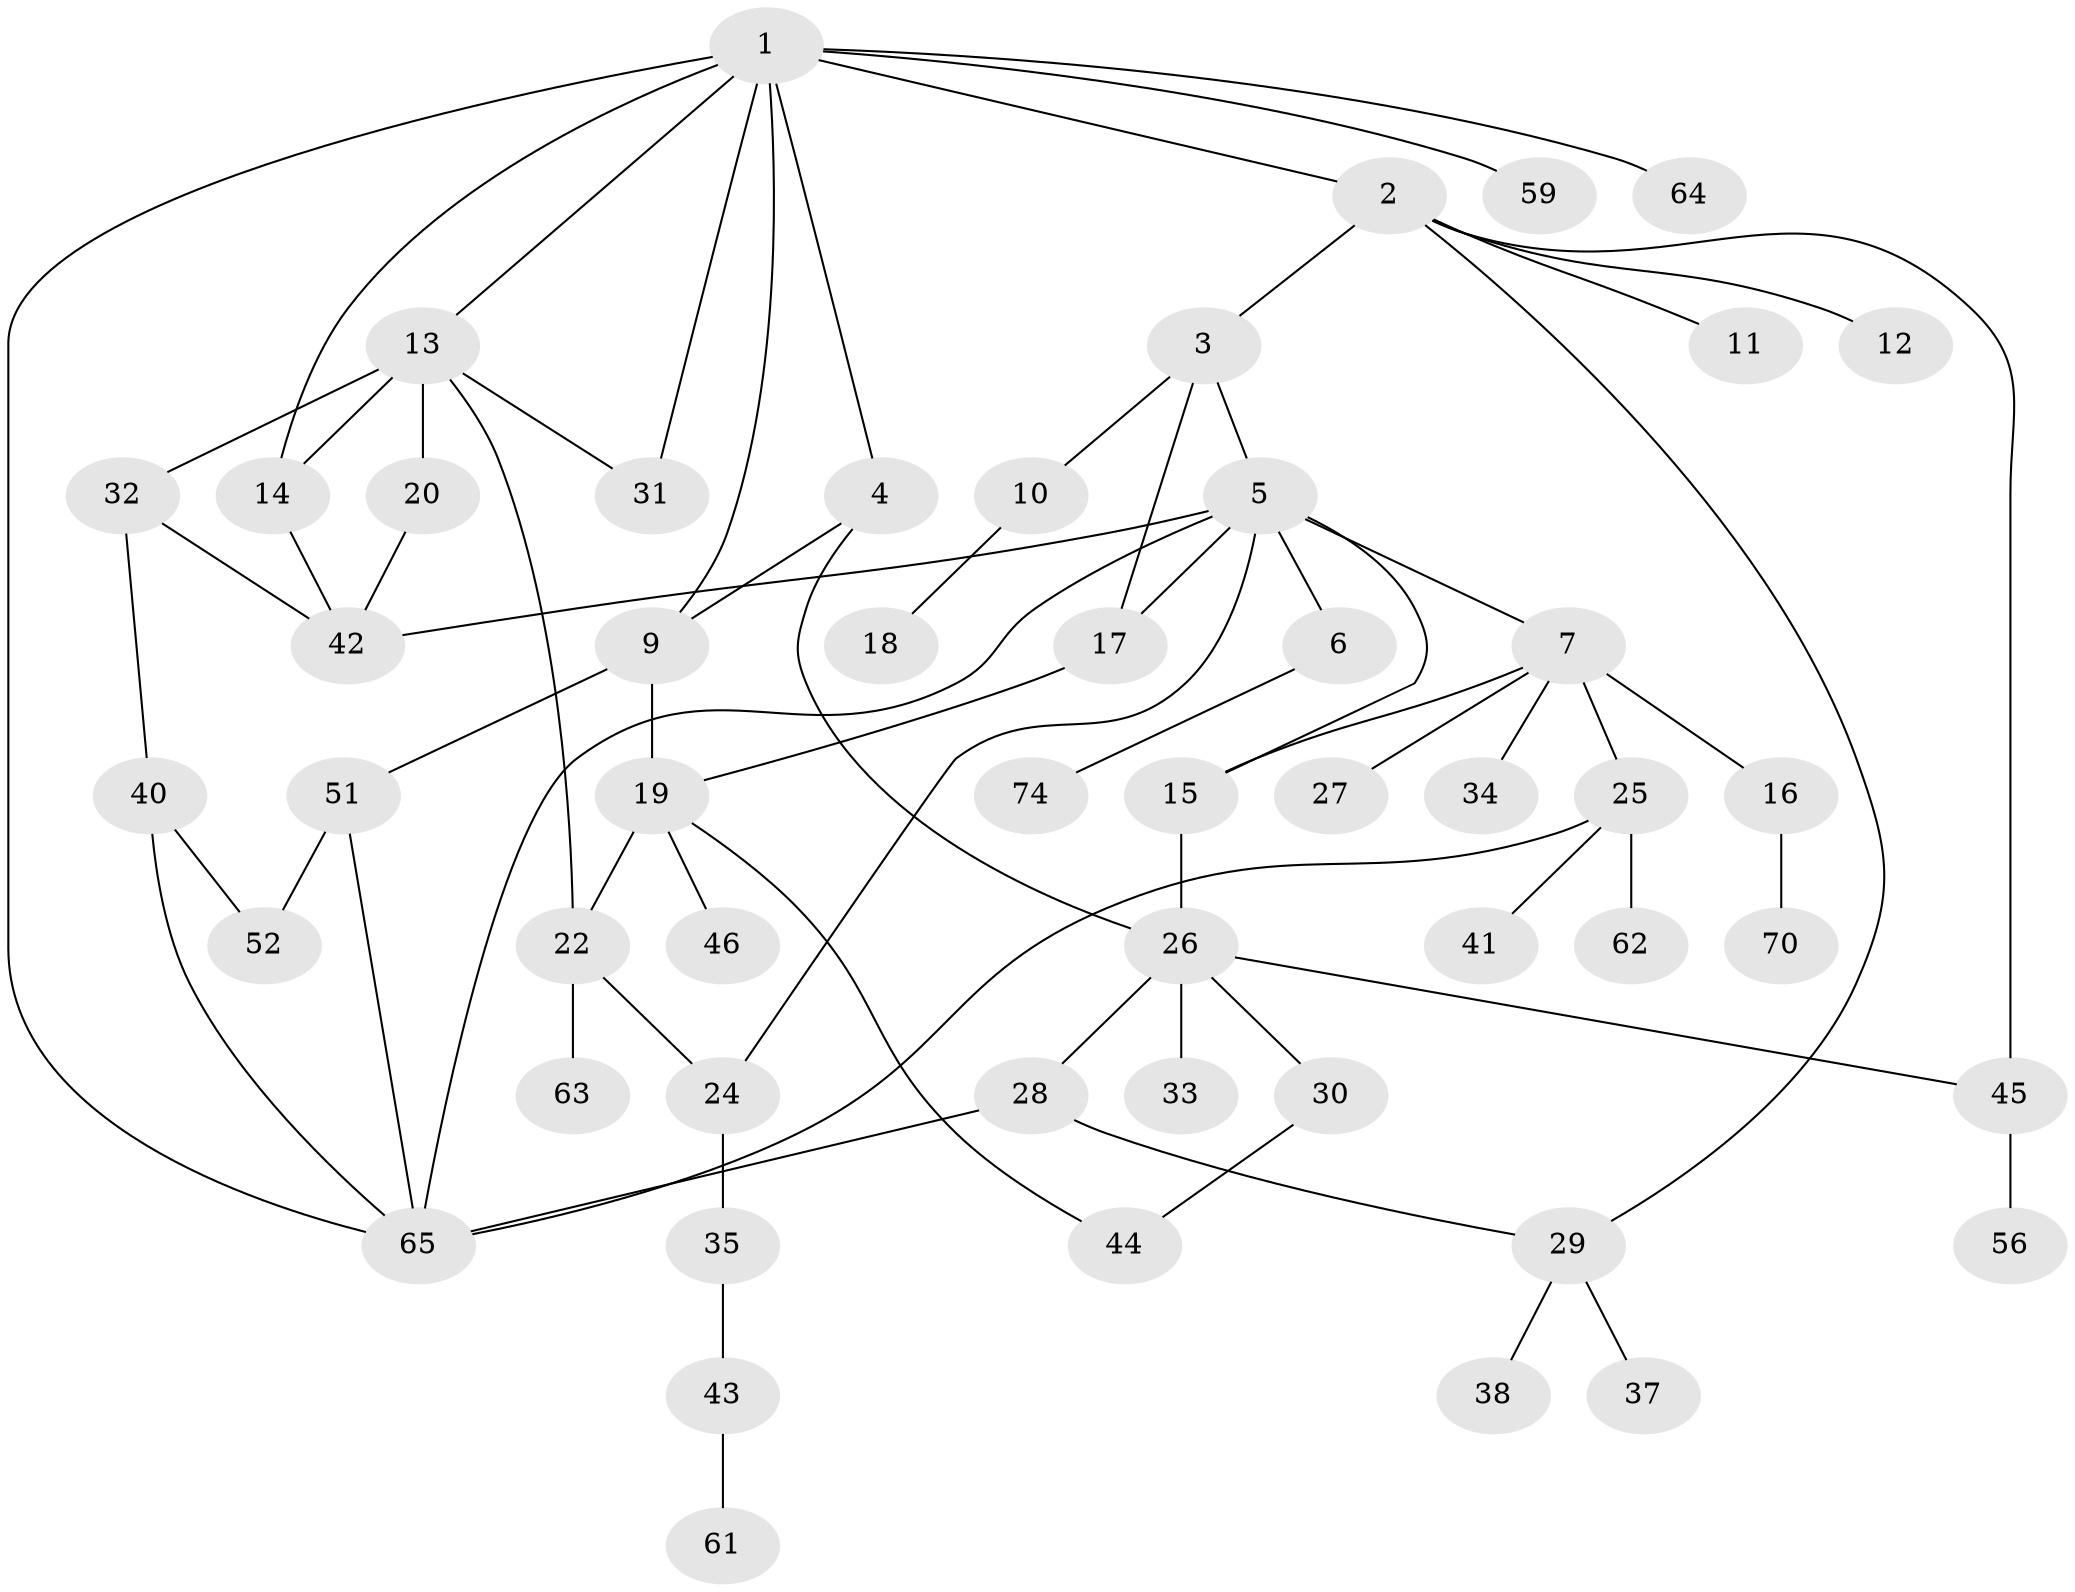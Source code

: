 // original degree distribution, {7: 0.04, 4: 0.14666666666666667, 3: 0.16, 6: 0.04, 2: 0.22666666666666666, 1: 0.3466666666666667, 5: 0.04}
// Generated by graph-tools (version 1.1) at 2025/16/03/04/25 18:16:59]
// undirected, 52 vertices, 72 edges
graph export_dot {
graph [start="1"]
  node [color=gray90,style=filled];
  1 [super="+8"];
  2 [super="+55"];
  3;
  4;
  5 [super="+47+73"];
  6;
  7;
  9;
  10;
  11;
  12;
  13 [super="+23"];
  14 [super="+36+57"];
  15;
  16;
  17 [super="+21+69+72"];
  18;
  19;
  20 [super="+39"];
  22;
  24;
  25 [super="+58"];
  26;
  27;
  28 [super="+71"];
  29;
  30 [super="+48"];
  31 [super="+49"];
  32 [super="+67"];
  33;
  34;
  35;
  37;
  38;
  40;
  41;
  42;
  43;
  44 [super="+60"];
  45;
  46;
  51;
  52 [super="+66"];
  56;
  59;
  61;
  62;
  63;
  64 [super="+68"];
  65;
  70 [super="+75"];
  74;
  1 -- 2;
  1 -- 4;
  1 -- 9;
  1 -- 59;
  1 -- 64;
  1 -- 31;
  1 -- 65;
  1 -- 13;
  1 -- 14;
  2 -- 3;
  2 -- 11;
  2 -- 12;
  2 -- 29;
  2 -- 45;
  3 -- 5;
  3 -- 10;
  3 -- 17;
  4 -- 9;
  4 -- 26;
  5 -- 6;
  5 -- 7 [weight=2];
  5 -- 65;
  5 -- 24;
  5 -- 42;
  5 -- 15;
  5 -- 17;
  6 -- 74;
  7 -- 15;
  7 -- 16;
  7 -- 25;
  7 -- 27;
  7 -- 34;
  9 -- 19;
  9 -- 51;
  10 -- 18;
  13 -- 20 [weight=2];
  13 -- 22;
  13 -- 31;
  13 -- 32;
  13 -- 14;
  14 -- 42;
  15 -- 26;
  16 -- 70;
  17 -- 19;
  19 -- 46;
  19 -- 22;
  19 -- 44;
  20 -- 42;
  22 -- 24;
  22 -- 63;
  24 -- 35;
  25 -- 41;
  25 -- 62;
  25 -- 65;
  26 -- 28;
  26 -- 30;
  26 -- 33;
  26 -- 45;
  28 -- 65;
  28 -- 29;
  29 -- 37;
  29 -- 38;
  30 -- 44;
  32 -- 40;
  32 -- 42;
  35 -- 43;
  40 -- 52;
  40 -- 65;
  43 -- 61;
  45 -- 56;
  51 -- 65;
  51 -- 52;
}
